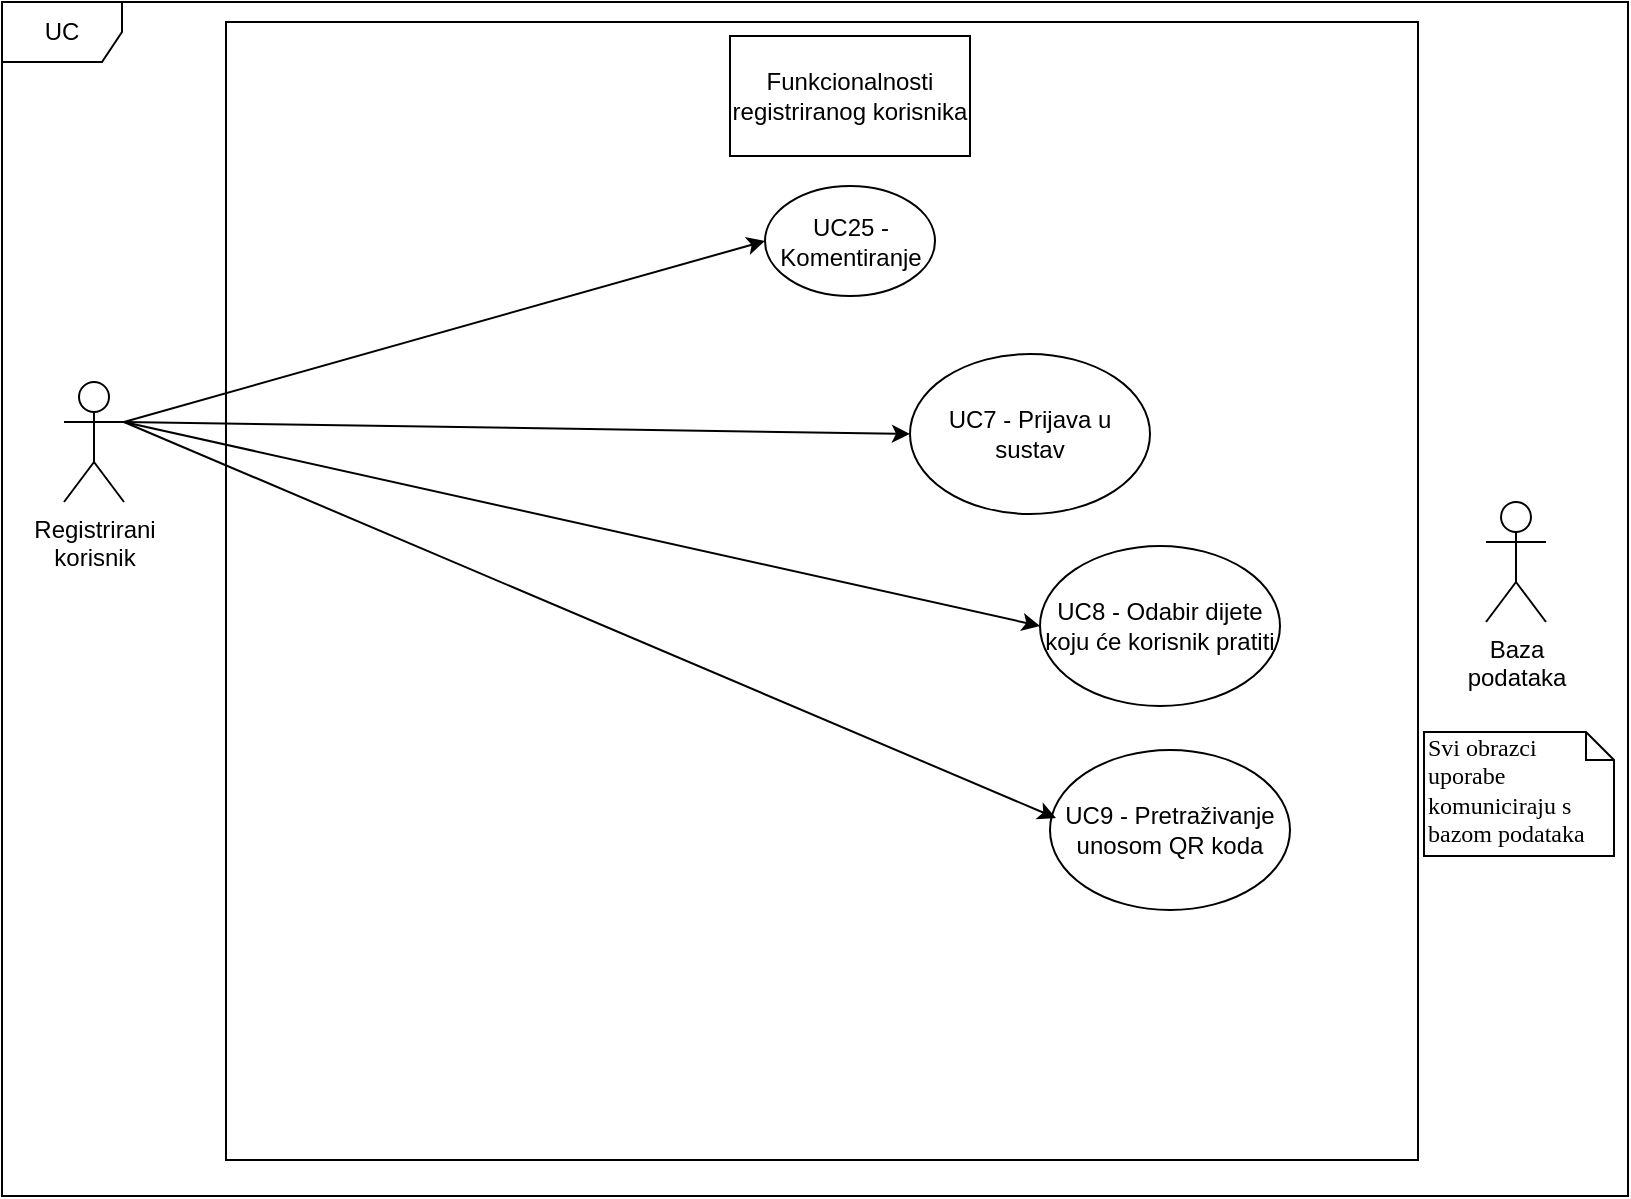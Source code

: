 <mxfile version="22.0.3" type="device">
  <diagram name="Page-1" id="fwK2Ggv9HPIssb5DjCe4">
    <mxGraphModel dx="1674" dy="848" grid="0" gridSize="10" guides="1" tooltips="1" connect="1" arrows="1" fold="1" page="1" pageScale="1" pageWidth="827" pageHeight="1169" math="0" shadow="0">
      <root>
        <mxCell id="0" />
        <mxCell id="1" parent="0" />
        <mxCell id="a7sIe61lCEOvOHhmKymb-1" value="" style="html=1;whiteSpace=wrap;" vertex="1" parent="1">
          <mxGeometry x="116" y="90" width="596" height="569" as="geometry" />
        </mxCell>
        <object label="Registrirani&lt;br&gt;korisnik" id="a7sIe61lCEOvOHhmKymb-2">
          <mxCell style="shape=umlActor;verticalLabelPosition=bottom;verticalAlign=top;html=1;outlineConnect=0;labelBackgroundColor=none;rounded=0;" vertex="1" parent="1">
            <mxGeometry x="35" y="270" width="30" height="60" as="geometry" />
          </mxCell>
        </object>
        <mxCell id="a7sIe61lCEOvOHhmKymb-3" value="Baza&lt;br&gt;podataka" style="shape=umlActor;verticalLabelPosition=bottom;verticalAlign=top;html=1;outlineConnect=0;" vertex="1" parent="1">
          <mxGeometry x="746" y="330" width="30" height="60" as="geometry" />
        </mxCell>
        <mxCell id="a7sIe61lCEOvOHhmKymb-4" value="UC" style="shape=umlFrame;whiteSpace=wrap;html=1;pointerEvents=0;" vertex="1" parent="1">
          <mxGeometry x="4" y="80" width="813" height="597" as="geometry" />
        </mxCell>
        <mxCell id="a7sIe61lCEOvOHhmKymb-5" value="Funkcionalnosti registriranog korisnika" style="rounded=0;whiteSpace=wrap;html=1;" vertex="1" parent="1">
          <mxGeometry x="368" y="97" width="120" height="60" as="geometry" />
        </mxCell>
        <mxCell id="a7sIe61lCEOvOHhmKymb-6" value="UC7 - Prijava u sustav" style="ellipse;whiteSpace=wrap;html=1;" vertex="1" parent="1">
          <mxGeometry x="458" y="256" width="120" height="80" as="geometry" />
        </mxCell>
        <mxCell id="a7sIe61lCEOvOHhmKymb-7" value="" style="endArrow=classic;html=1;exitX=1;exitY=0.333;exitDx=0;exitDy=0;exitPerimeter=0;entryX=0;entryY=0.5;entryDx=0;entryDy=0;" edge="1" parent="1" source="a7sIe61lCEOvOHhmKymb-2" target="a7sIe61lCEOvOHhmKymb-6">
          <mxGeometry width="50" height="50" relative="1" as="geometry">
            <mxPoint x="667" y="405" as="sourcePoint" />
            <mxPoint x="717" y="355" as="targetPoint" />
          </mxGeometry>
        </mxCell>
        <mxCell id="a7sIe61lCEOvOHhmKymb-8" value="UC25 - Komentiranje" style="ellipse;whiteSpace=wrap;html=1;" vertex="1" parent="1">
          <mxGeometry x="385.5" y="172" width="85" height="55" as="geometry" />
        </mxCell>
        <mxCell id="a7sIe61lCEOvOHhmKymb-11" value="" style="endArrow=classic;html=1;exitX=1;exitY=0.333;exitDx=0;exitDy=0;exitPerimeter=0;entryX=0;entryY=0.5;entryDx=0;entryDy=0;" edge="1" parent="1" source="a7sIe61lCEOvOHhmKymb-2" target="a7sIe61lCEOvOHhmKymb-8">
          <mxGeometry width="50" height="50" relative="1" as="geometry">
            <mxPoint x="667" y="405" as="sourcePoint" />
            <mxPoint x="717" y="355" as="targetPoint" />
          </mxGeometry>
        </mxCell>
        <mxCell id="a7sIe61lCEOvOHhmKymb-14" value="UC8 - Odabir dijete koju će korisnik pratiti" style="ellipse;whiteSpace=wrap;html=1;" vertex="1" parent="1">
          <mxGeometry x="523" y="352" width="120" height="80" as="geometry" />
        </mxCell>
        <mxCell id="a7sIe61lCEOvOHhmKymb-15" value="" style="endArrow=classic;html=1;rounded=0;exitX=1;exitY=0.333;exitDx=0;exitDy=0;exitPerimeter=0;entryX=0;entryY=0.5;entryDx=0;entryDy=0;" edge="1" parent="1" source="a7sIe61lCEOvOHhmKymb-2" target="a7sIe61lCEOvOHhmKymb-14">
          <mxGeometry width="50" height="50" relative="1" as="geometry">
            <mxPoint x="547" y="460" as="sourcePoint" />
            <mxPoint x="597" y="410" as="targetPoint" />
          </mxGeometry>
        </mxCell>
        <mxCell id="a7sIe61lCEOvOHhmKymb-16" value="UC9 - Pretraživanje unosom QR koda" style="ellipse;whiteSpace=wrap;html=1;" vertex="1" parent="1">
          <mxGeometry x="528" y="454" width="120" height="80" as="geometry" />
        </mxCell>
        <mxCell id="a7sIe61lCEOvOHhmKymb-17" value="" style="endArrow=classic;html=1;rounded=0;exitX=1;exitY=0.333;exitDx=0;exitDy=0;exitPerimeter=0;entryX=0.025;entryY=0.425;entryDx=0;entryDy=0;entryPerimeter=0;" edge="1" parent="1" source="a7sIe61lCEOvOHhmKymb-2" target="a7sIe61lCEOvOHhmKymb-16">
          <mxGeometry width="50" height="50" relative="1" as="geometry">
            <mxPoint x="547" y="460" as="sourcePoint" />
            <mxPoint x="597" y="410" as="targetPoint" />
          </mxGeometry>
        </mxCell>
        <mxCell id="a7sIe61lCEOvOHhmKymb-18" value="Svi obrazci uporabe komuniciraju s bazom podataka" style="shape=note;whiteSpace=wrap;html=1;size=14;verticalAlign=top;align=left;spacingTop=-6;rounded=0;shadow=0;comic=0;labelBackgroundColor=none;strokeWidth=1;fontFamily=Verdana;fontSize=12" vertex="1" parent="1">
          <mxGeometry x="715" y="445" width="95" height="62" as="geometry" />
        </mxCell>
      </root>
    </mxGraphModel>
  </diagram>
</mxfile>
